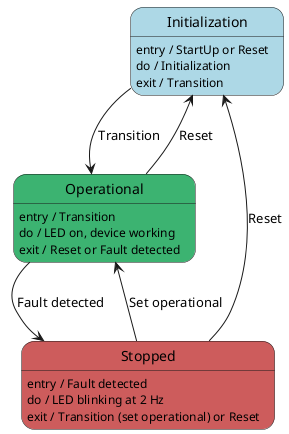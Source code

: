 @startuml State 2

state "Initialization" as I #LightBlue
I : entry / StartUp or Reset
I : do / Initialization
I : exit / Transition

state "Operational" as O #MediumSeaGreen
O : entry / Transition
O : do / LED on, device working
O : exit / Reset or Fault detected

state "Stopped" as S #IndianRed
S : entry / Fault detected
S : do / LED blinking at 2 Hz
S : exit / Transition (set operational) or Reset


O --> I : Reset
O --> S : Fault detected

I --> O : Transition

S --> O : Set operational
S --> I : Reset

@enduml